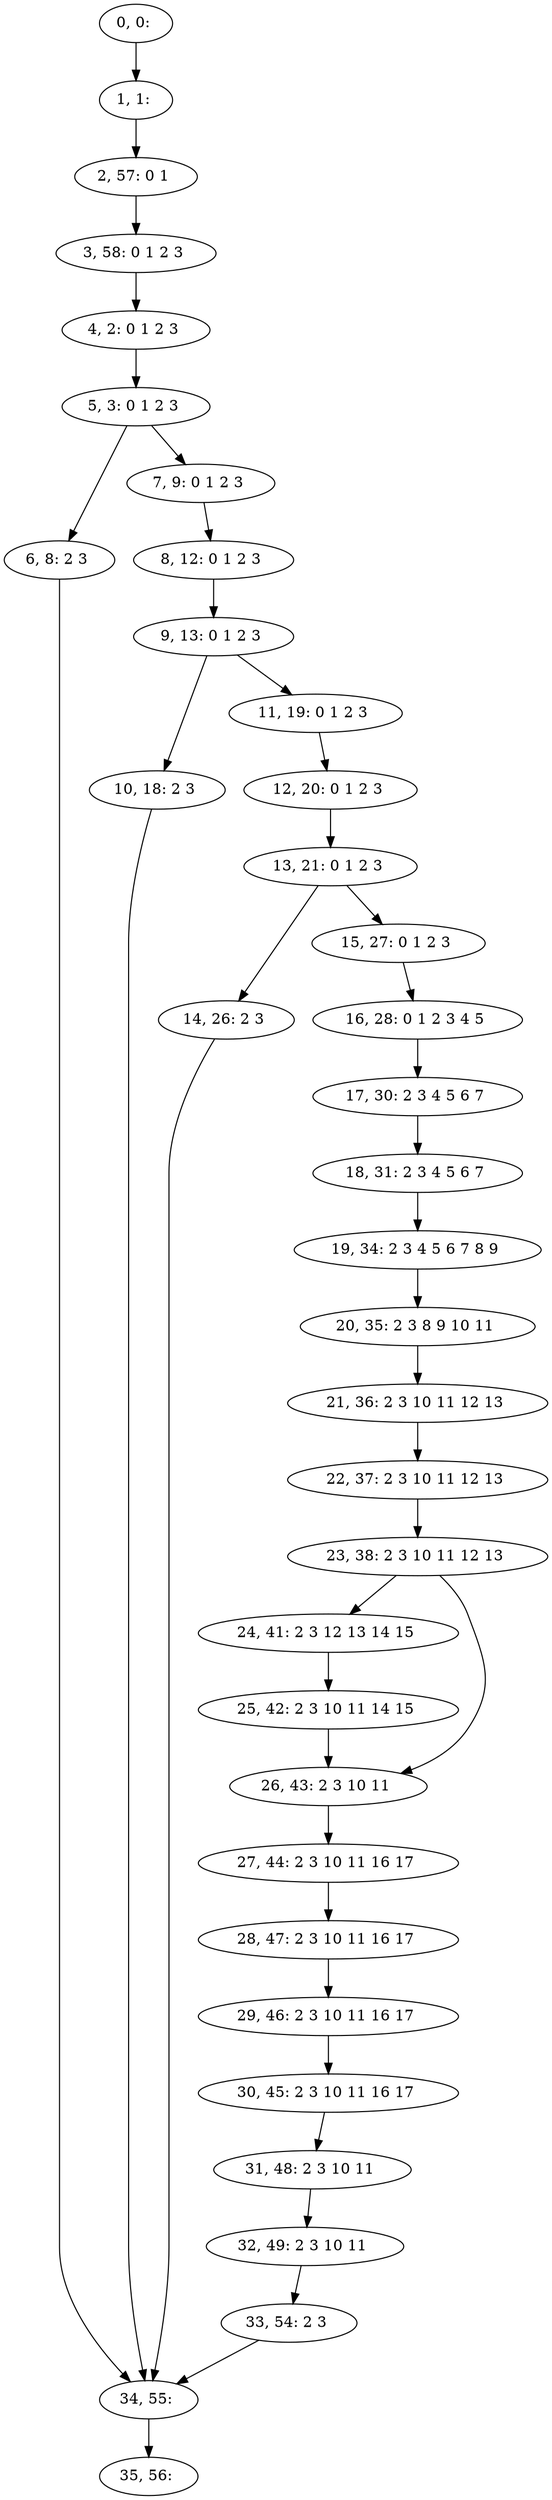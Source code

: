 digraph G {
0[label="0, 0: "];
1[label="1, 1: "];
2[label="2, 57: 0 1 "];
3[label="3, 58: 0 1 2 3 "];
4[label="4, 2: 0 1 2 3 "];
5[label="5, 3: 0 1 2 3 "];
6[label="6, 8: 2 3 "];
7[label="7, 9: 0 1 2 3 "];
8[label="8, 12: 0 1 2 3 "];
9[label="9, 13: 0 1 2 3 "];
10[label="10, 18: 2 3 "];
11[label="11, 19: 0 1 2 3 "];
12[label="12, 20: 0 1 2 3 "];
13[label="13, 21: 0 1 2 3 "];
14[label="14, 26: 2 3 "];
15[label="15, 27: 0 1 2 3 "];
16[label="16, 28: 0 1 2 3 4 5 "];
17[label="17, 30: 2 3 4 5 6 7 "];
18[label="18, 31: 2 3 4 5 6 7 "];
19[label="19, 34: 2 3 4 5 6 7 8 9 "];
20[label="20, 35: 2 3 8 9 10 11 "];
21[label="21, 36: 2 3 10 11 12 13 "];
22[label="22, 37: 2 3 10 11 12 13 "];
23[label="23, 38: 2 3 10 11 12 13 "];
24[label="24, 41: 2 3 12 13 14 15 "];
25[label="25, 42: 2 3 10 11 14 15 "];
26[label="26, 43: 2 3 10 11 "];
27[label="27, 44: 2 3 10 11 16 17 "];
28[label="28, 47: 2 3 10 11 16 17 "];
29[label="29, 46: 2 3 10 11 16 17 "];
30[label="30, 45: 2 3 10 11 16 17 "];
31[label="31, 48: 2 3 10 11 "];
32[label="32, 49: 2 3 10 11 "];
33[label="33, 54: 2 3 "];
34[label="34, 55: "];
35[label="35, 56: "];
0->1 ;
1->2 ;
2->3 ;
3->4 ;
4->5 ;
5->6 ;
5->7 ;
6->34 ;
7->8 ;
8->9 ;
9->10 ;
9->11 ;
10->34 ;
11->12 ;
12->13 ;
13->14 ;
13->15 ;
14->34 ;
15->16 ;
16->17 ;
17->18 ;
18->19 ;
19->20 ;
20->21 ;
21->22 ;
22->23 ;
23->24 ;
23->26 ;
24->25 ;
25->26 ;
26->27 ;
27->28 ;
28->29 ;
29->30 ;
30->31 ;
31->32 ;
32->33 ;
33->34 ;
34->35 ;
}
